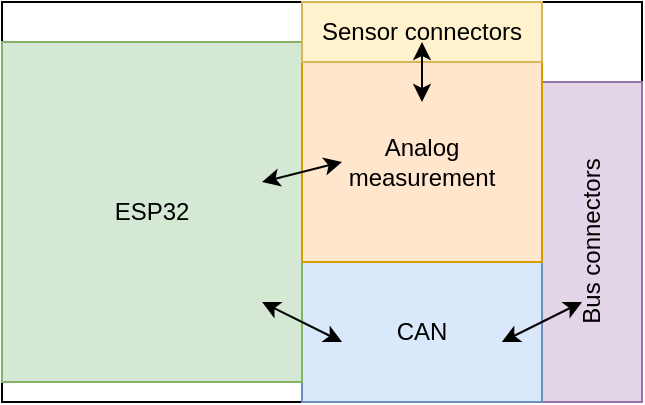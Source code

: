 <mxfile version="28.0.6">
  <diagram name="Page-1" id="i3TRVUKVDClN20PbSPsm">
    <mxGraphModel dx="570" dy="354" grid="1" gridSize="10" guides="1" tooltips="1" connect="1" arrows="1" fold="1" page="1" pageScale="1" pageWidth="850" pageHeight="1100" math="0" shadow="0">
      <root>
        <mxCell id="0" />
        <mxCell id="1" parent="0" />
        <mxCell id="wVT5lOLvFD5gyGKChUKx-1" value="" style="rounded=0;whiteSpace=wrap;html=1;" vertex="1" parent="1">
          <mxGeometry x="160" y="200" width="320" height="200" as="geometry" />
        </mxCell>
        <mxCell id="wVT5lOLvFD5gyGKChUKx-2" value="" style="rounded=0;whiteSpace=wrap;html=1;fillColor=#e1d5e7;strokeColor=#9673a6;" vertex="1" parent="1">
          <mxGeometry x="430" y="240" width="50" height="160" as="geometry" />
        </mxCell>
        <mxCell id="wVT5lOLvFD5gyGKChUKx-3" value="CAN" style="rounded=0;whiteSpace=wrap;html=1;fillColor=#dae8fc;strokeColor=#6c8ebf;" vertex="1" parent="1">
          <mxGeometry x="310" y="330" width="120" height="70" as="geometry" />
        </mxCell>
        <mxCell id="wVT5lOLvFD5gyGKChUKx-4" value="ESP32" style="rounded=0;whiteSpace=wrap;html=1;fillColor=#d5e8d4;strokeColor=#82b366;" vertex="1" parent="1">
          <mxGeometry x="160" y="220" width="150" height="170" as="geometry" />
        </mxCell>
        <mxCell id="wVT5lOLvFD5gyGKChUKx-5" value="Analog&lt;br&gt;m&lt;span style=&quot;background-color: transparent; color: light-dark(rgb(0, 0, 0), rgb(255, 255, 255));&quot;&gt;easurement&lt;/span&gt;" style="rounded=0;whiteSpace=wrap;html=1;fillColor=#ffe6cc;strokeColor=#d79b00;" vertex="1" parent="1">
          <mxGeometry x="310" y="230" width="120" height="100" as="geometry" />
        </mxCell>
        <mxCell id="wVT5lOLvFD5gyGKChUKx-7" value="Bus connectors" style="text;html=1;align=center;verticalAlign=middle;resizable=0;points=[];autosize=1;strokeColor=none;fillColor=none;rotation=-90;" vertex="1" parent="1">
          <mxGeometry x="400" y="305" width="110" height="30" as="geometry" />
        </mxCell>
        <mxCell id="wVT5lOLvFD5gyGKChUKx-8" value="Sensor connectors" style="rounded=0;whiteSpace=wrap;html=1;fillColor=#fff2cc;strokeColor=#d6b656;" vertex="1" parent="1">
          <mxGeometry x="310" y="200" width="120" height="30" as="geometry" />
        </mxCell>
        <mxCell id="wVT5lOLvFD5gyGKChUKx-10" value="" style="endArrow=classic;startArrow=classic;html=1;rounded=0;entryX=0.167;entryY=0.5;entryDx=0;entryDy=0;entryPerimeter=0;" edge="1" parent="1" target="wVT5lOLvFD5gyGKChUKx-5">
          <mxGeometry width="50" height="50" relative="1" as="geometry">
            <mxPoint x="290" y="290" as="sourcePoint" />
            <mxPoint x="309.96" y="280" as="targetPoint" />
          </mxGeometry>
        </mxCell>
        <mxCell id="wVT5lOLvFD5gyGKChUKx-11" value="" style="endArrow=classic;startArrow=classic;html=1;rounded=0;entryX=0.167;entryY=0.571;entryDx=0;entryDy=0;entryPerimeter=0;exitX=0.867;exitY=0.765;exitDx=0;exitDy=0;exitPerimeter=0;" edge="1" parent="1" source="wVT5lOLvFD5gyGKChUKx-4" target="wVT5lOLvFD5gyGKChUKx-3">
          <mxGeometry width="50" height="50" relative="1" as="geometry">
            <mxPoint x="310" y="330" as="sourcePoint" />
            <mxPoint x="360" y="280" as="targetPoint" />
          </mxGeometry>
        </mxCell>
        <mxCell id="wVT5lOLvFD5gyGKChUKx-12" value="" style="endArrow=classic;startArrow=classic;html=1;rounded=0;entryX=0.5;entryY=0.667;entryDx=0;entryDy=0;entryPerimeter=0;exitX=0.5;exitY=0.2;exitDx=0;exitDy=0;exitPerimeter=0;" edge="1" parent="1" source="wVT5lOLvFD5gyGKChUKx-5" target="wVT5lOLvFD5gyGKChUKx-8">
          <mxGeometry width="50" height="50" relative="1" as="geometry">
            <mxPoint x="380" y="320" as="sourcePoint" />
            <mxPoint x="430" y="270" as="targetPoint" />
          </mxGeometry>
        </mxCell>
        <mxCell id="wVT5lOLvFD5gyGKChUKx-13" value="" style="endArrow=classic;startArrow=classic;html=1;rounded=0;entryX=0.227;entryY=0.333;entryDx=0;entryDy=0;entryPerimeter=0;exitX=0.833;exitY=0.571;exitDx=0;exitDy=0;exitPerimeter=0;" edge="1" parent="1" source="wVT5lOLvFD5gyGKChUKx-3" target="wVT5lOLvFD5gyGKChUKx-7">
          <mxGeometry width="50" height="50" relative="1" as="geometry">
            <mxPoint x="370" y="320" as="sourcePoint" />
            <mxPoint x="420" y="270" as="targetPoint" />
          </mxGeometry>
        </mxCell>
      </root>
    </mxGraphModel>
  </diagram>
</mxfile>
